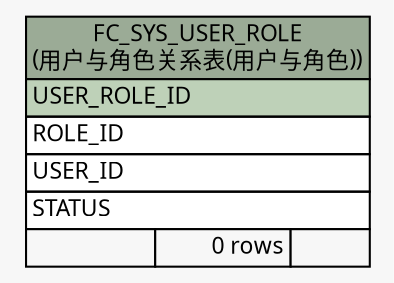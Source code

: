 // dot 2.26.0 on Linux 2.6.32-504.3.3.el6.x86_64
// SchemaSpy rev Unknown
digraph "FC_SYS_USER_ROLE" {
  graph [
    rankdir="RL"
    bgcolor="#f7f7f7"
    nodesep="0.18"
    ranksep="0.46"
    fontname="Microsoft YaHei"
    fontsize="11"
  ];
  node [
    fontname="Microsoft YaHei"
    fontsize="11"
    shape="plaintext"
  ];
  edge [
    arrowsize="0.8"
  ];
  "FC_SYS_USER_ROLE" [
    label=<
    <TABLE BORDER="0" CELLBORDER="1" CELLSPACING="0" BGCOLOR="#ffffff">
      <TR><TD COLSPAN="3" BGCOLOR="#9bab96" ALIGN="CENTER">FC_SYS_USER_ROLE<br/>(用户与角色关系表(用户与角色))</TD></TR>
      <TR><TD PORT="USER_ROLE_ID" COLSPAN="3" BGCOLOR="#bed1b8" ALIGN="LEFT">USER_ROLE_ID</TD></TR>
      <TR><TD PORT="ROLE_ID" COLSPAN="3" ALIGN="LEFT">ROLE_ID</TD></TR>
      <TR><TD PORT="USER_ID" COLSPAN="3" ALIGN="LEFT">USER_ID</TD></TR>
      <TR><TD PORT="STATUS" COLSPAN="3" ALIGN="LEFT">STATUS</TD></TR>
      <TR><TD ALIGN="LEFT" BGCOLOR="#f7f7f7">  </TD><TD ALIGN="RIGHT" BGCOLOR="#f7f7f7">0 rows</TD><TD ALIGN="RIGHT" BGCOLOR="#f7f7f7">  </TD></TR>
    </TABLE>>
    URL="tables/FC_SYS_USER_ROLE.html"
    tooltip="FC_SYS_USER_ROLE"
  ];
}
